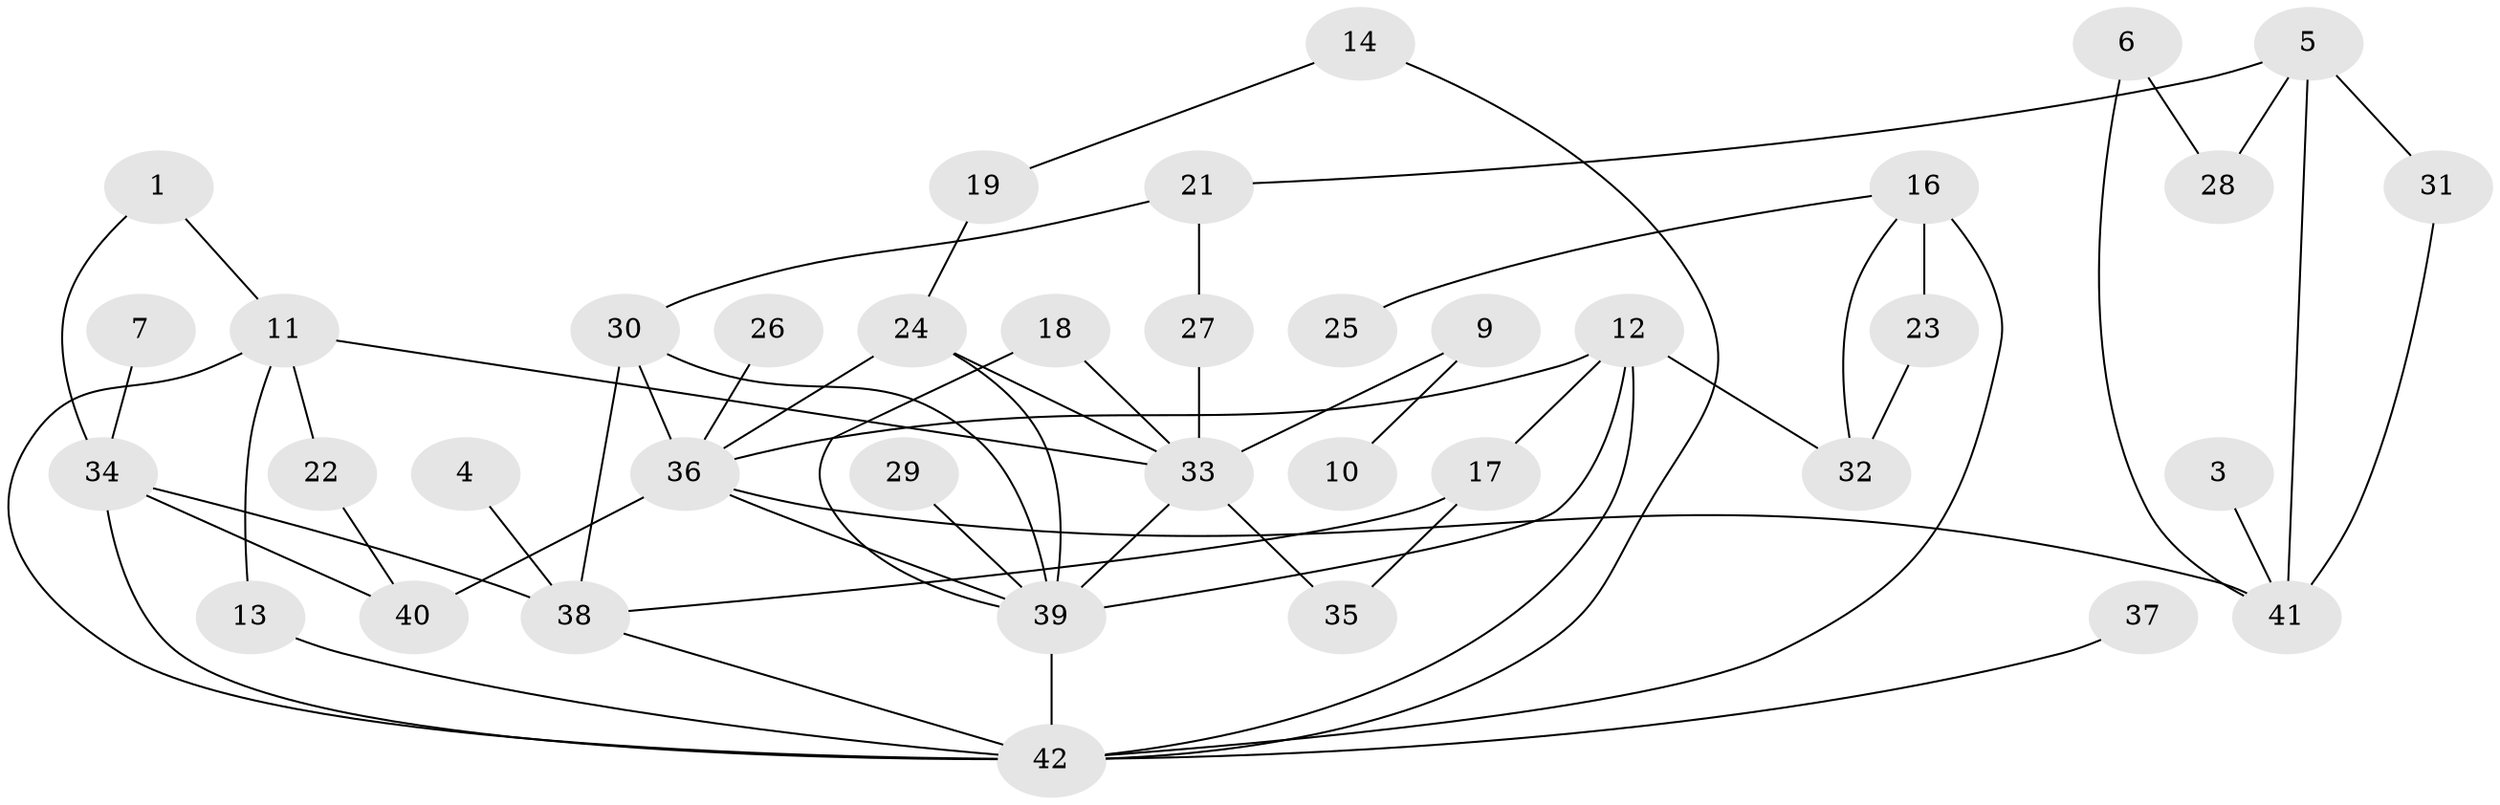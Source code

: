 // original degree distribution, {2: 0.3132530120481928, 3: 0.2289156626506024, 4: 0.12048192771084337, 0: 0.03614457831325301, 5: 0.07228915662650602, 1: 0.20481927710843373, 7: 0.024096385542168676}
// Generated by graph-tools (version 1.1) at 2025/25/03/09/25 03:25:15]
// undirected, 38 vertices, 59 edges
graph export_dot {
graph [start="1"]
  node [color=gray90,style=filled];
  1;
  3;
  4;
  5;
  6;
  7;
  9;
  10;
  11;
  12;
  13;
  14;
  16;
  17;
  18;
  19;
  21;
  22;
  23;
  24;
  25;
  26;
  27;
  28;
  29;
  30;
  31;
  32;
  33;
  34;
  35;
  36;
  37;
  38;
  39;
  40;
  41;
  42;
  1 -- 11 [weight=1.0];
  1 -- 34 [weight=1.0];
  3 -- 41 [weight=1.0];
  4 -- 38 [weight=1.0];
  5 -- 21 [weight=1.0];
  5 -- 28 [weight=1.0];
  5 -- 31 [weight=1.0];
  5 -- 41 [weight=1.0];
  6 -- 28 [weight=1.0];
  6 -- 41 [weight=1.0];
  7 -- 34 [weight=1.0];
  9 -- 10 [weight=1.0];
  9 -- 33 [weight=1.0];
  11 -- 13 [weight=1.0];
  11 -- 22 [weight=1.0];
  11 -- 33 [weight=1.0];
  11 -- 42 [weight=1.0];
  12 -- 17 [weight=1.0];
  12 -- 32 [weight=3.0];
  12 -- 36 [weight=1.0];
  12 -- 39 [weight=1.0];
  12 -- 42 [weight=1.0];
  13 -- 42 [weight=1.0];
  14 -- 19 [weight=1.0];
  14 -- 42 [weight=1.0];
  16 -- 23 [weight=1.0];
  16 -- 25 [weight=1.0];
  16 -- 32 [weight=1.0];
  16 -- 42 [weight=2.0];
  17 -- 35 [weight=1.0];
  17 -- 38 [weight=1.0];
  18 -- 33 [weight=1.0];
  18 -- 39 [weight=1.0];
  19 -- 24 [weight=1.0];
  21 -- 27 [weight=1.0];
  21 -- 30 [weight=1.0];
  22 -- 40 [weight=1.0];
  23 -- 32 [weight=1.0];
  24 -- 33 [weight=1.0];
  24 -- 36 [weight=1.0];
  24 -- 39 [weight=1.0];
  26 -- 36 [weight=1.0];
  27 -- 33 [weight=1.0];
  29 -- 39 [weight=1.0];
  30 -- 36 [weight=1.0];
  30 -- 38 [weight=1.0];
  30 -- 39 [weight=1.0];
  31 -- 41 [weight=1.0];
  33 -- 35 [weight=1.0];
  33 -- 39 [weight=1.0];
  34 -- 38 [weight=1.0];
  34 -- 40 [weight=1.0];
  34 -- 42 [weight=1.0];
  36 -- 39 [weight=1.0];
  36 -- 40 [weight=2.0];
  36 -- 41 [weight=1.0];
  37 -- 42 [weight=1.0];
  38 -- 42 [weight=1.0];
  39 -- 42 [weight=2.0];
}
